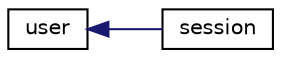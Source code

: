 digraph "Graphical Class Hierarchy"
{
  edge [fontname="Helvetica",fontsize="10",labelfontname="Helvetica",labelfontsize="10"];
  node [fontname="Helvetica",fontsize="10",shape=record];
  rankdir="LR";
  Node0 [label="user",height=0.2,width=0.4,color="black", fillcolor="white", style="filled",URL="$classuser.html"];
  Node0 -> Node1 [dir="back",color="midnightblue",fontsize="10",style="solid",fontname="Helvetica"];
  Node1 [label="session",height=0.2,width=0.4,color="black", fillcolor="white", style="filled",URL="$classsession.html"];
}
